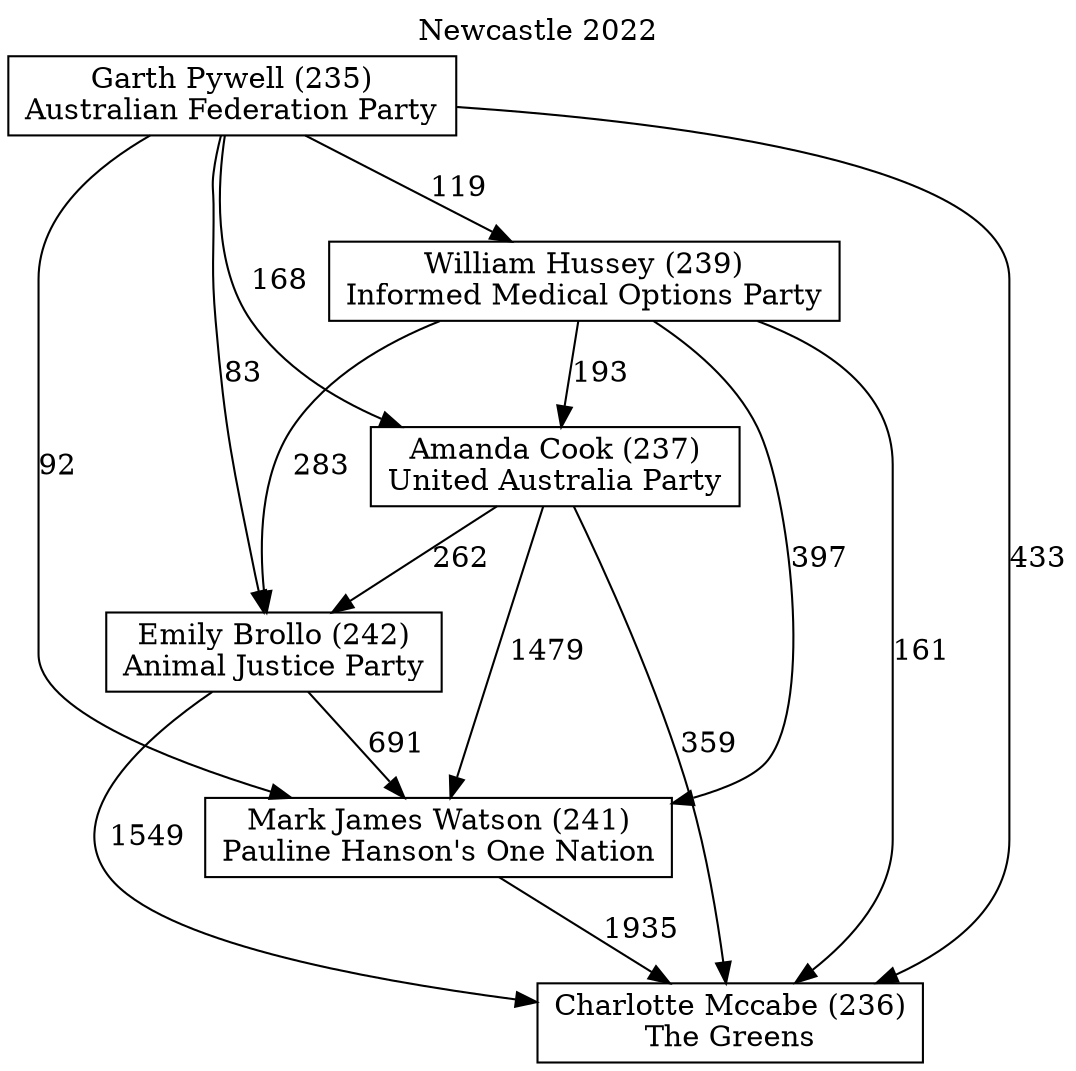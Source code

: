 // House preference flow
digraph "Charlotte Mccabe (236)_Newcastle_2022" {
	graph [label="Newcastle 2022" labelloc=t mclimit=10]
	node [shape=box]
	"Amanda Cook (237)" [label="Amanda Cook (237)
United Australia Party"]
	"Mark James Watson (241)" [label="Mark James Watson (241)
Pauline Hanson's One Nation"]
	"Garth Pywell (235)" [label="Garth Pywell (235)
Australian Federation Party"]
	"William Hussey (239)" [label="William Hussey (239)
Informed Medical Options Party"]
	"Emily Brollo (242)" [label="Emily Brollo (242)
Animal Justice Party"]
	"Charlotte Mccabe (236)" [label="Charlotte Mccabe (236)
The Greens"]
	"Garth Pywell (235)" -> "William Hussey (239)" [label=119]
	"Garth Pywell (235)" -> "Charlotte Mccabe (236)" [label=433]
	"Mark James Watson (241)" -> "Charlotte Mccabe (236)" [label=1935]
	"Garth Pywell (235)" -> "Amanda Cook (237)" [label=168]
	"Amanda Cook (237)" -> "Mark James Watson (241)" [label=1479]
	"William Hussey (239)" -> "Charlotte Mccabe (236)" [label=161]
	"Amanda Cook (237)" -> "Emily Brollo (242)" [label=262]
	"Emily Brollo (242)" -> "Charlotte Mccabe (236)" [label=1549]
	"William Hussey (239)" -> "Emily Brollo (242)" [label=283]
	"William Hussey (239)" -> "Mark James Watson (241)" [label=397]
	"Emily Brollo (242)" -> "Mark James Watson (241)" [label=691]
	"Garth Pywell (235)" -> "Mark James Watson (241)" [label=92]
	"William Hussey (239)" -> "Amanda Cook (237)" [label=193]
	"Garth Pywell (235)" -> "Emily Brollo (242)" [label=83]
	"Amanda Cook (237)" -> "Charlotte Mccabe (236)" [label=359]
}

